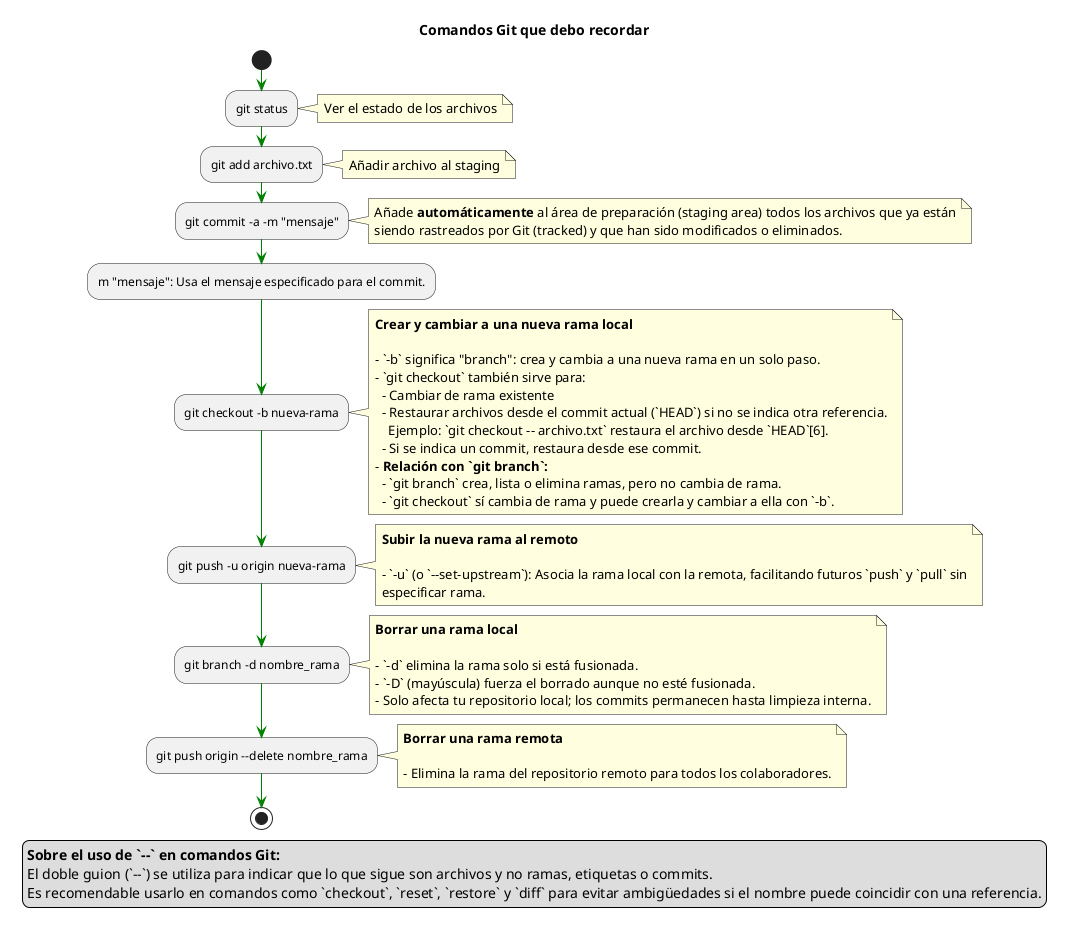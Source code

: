 @startuml
<style>
	note {
		HorizontalAlignment center
		MaximumWidth 600
        BackgroundColor lightyellow
	}
    arrow {
        LineStyle 0
        LineThickness 1
        LineColor green
	}
</style>

title Comandos Git que debo recordar

start
:git status;
note right: Ver el estado de los archivos
:git add archivo.txt;
note right: Añadir archivo al staging
:git commit -a -m "mensaje";
note right: Añade **automáticamente** al área de preparación (staging area) todos los archivos que ya están siendo rastreados por Git (tracked) y que han sido modificados o eliminados.  
-m "mensaje": Usa el mensaje especificado para el commit.
:git checkout -b nueva-rama;
note right
  **Crear y cambiar a una nueva rama local**

  - `-b` significa "branch": crea y cambia a una nueva rama en un solo paso.
  - `git checkout` también sirve para:
    - Cambiar de rama existente
    - Restaurar archivos desde el commit actual (`HEAD`) si no se indica otra referencia.  
      Ejemplo: `git checkout -- archivo.txt` restaura el archivo desde `HEAD`[6].
    - Si se indica un commit, restaura desde ese commit.
  - **Relación con `git branch`:**
    - `git branch` crea, lista o elimina ramas, pero no cambia de rama.
    - `git checkout` sí cambia de rama y puede crearla y cambiar a ella con `-b`.
end note
:git push -u origin nueva-rama;
note right
  **Subir la nueva rama al remoto**

  - `-u` (o `--set-upstream`): Asocia la rama local con la remota, facilitando futuros `push` y `pull` sin especificar rama.
end note
:git branch -d nombre_rama;
note right
  **Borrar una rama local**

  - `-d` elimina la rama solo si está fusionada.
  - `-D` (mayúscula) fuerza el borrado aunque no esté fusionada.
  - Solo afecta tu repositorio local; los commits permanecen hasta limpieza interna.
end note
:git push origin --delete nombre_rama;
note right
  **Borrar una rama remota**

  - Elimina la rama del repositorio remoto para todos los colaboradores.
end note
stop

legend left
  **Sobre el uso de `--` en comandos Git:**
  El doble guion (`--`) se utiliza para indicar que lo que sigue son archivos y no ramas, etiquetas o commits.
  Es recomendable usarlo en comandos como `checkout`, `reset`, `restore` y `diff` para evitar ambigüedades si el nombre puede coincidir con una referencia.
endlegend
@enduml

@startuml
title Recuperación de un archivo eliminado en Git

start

:Eliminas un archivo localmente;

if (¿Has hecho commit\nde la eliminación?) then (No)
  :Puedes restaurar el archivo\ndesde el último commit local;
  :Comando:\ngit restore nombre_del_archivo;
  note right
    Esto recupera el archivo
    desde el historial local,
    sin conectarse al remoto.
  end note
  stop
else (Sí)
  :El archivo ya no está\nen el último commit local;
  :¿Existe el archivo en la rama remota?;
  if (Sí)
    :Recupera el archivo desde\nla rama remota actualizada;
    :Comando: git fetch
    :Comando: git checkout origin/main -- nombre_del_archivo;
    note right
      git fetch actualiza
      la información de ramas remotas.
      git checkout origin/main -- nombre_del_archivo
      recupera el archivo desde el remoto.
    end note
    stop
  else (No)
    :Busca el commit donde existía el archivo;
    :Comando: git log -- nombre_del_archivo;
    :Recupera el archivo desde ese commit;
    :Comando: git checkout <commit_hash> -- nombre_del_archivo;
    stop
  endif
endif

@enduml
